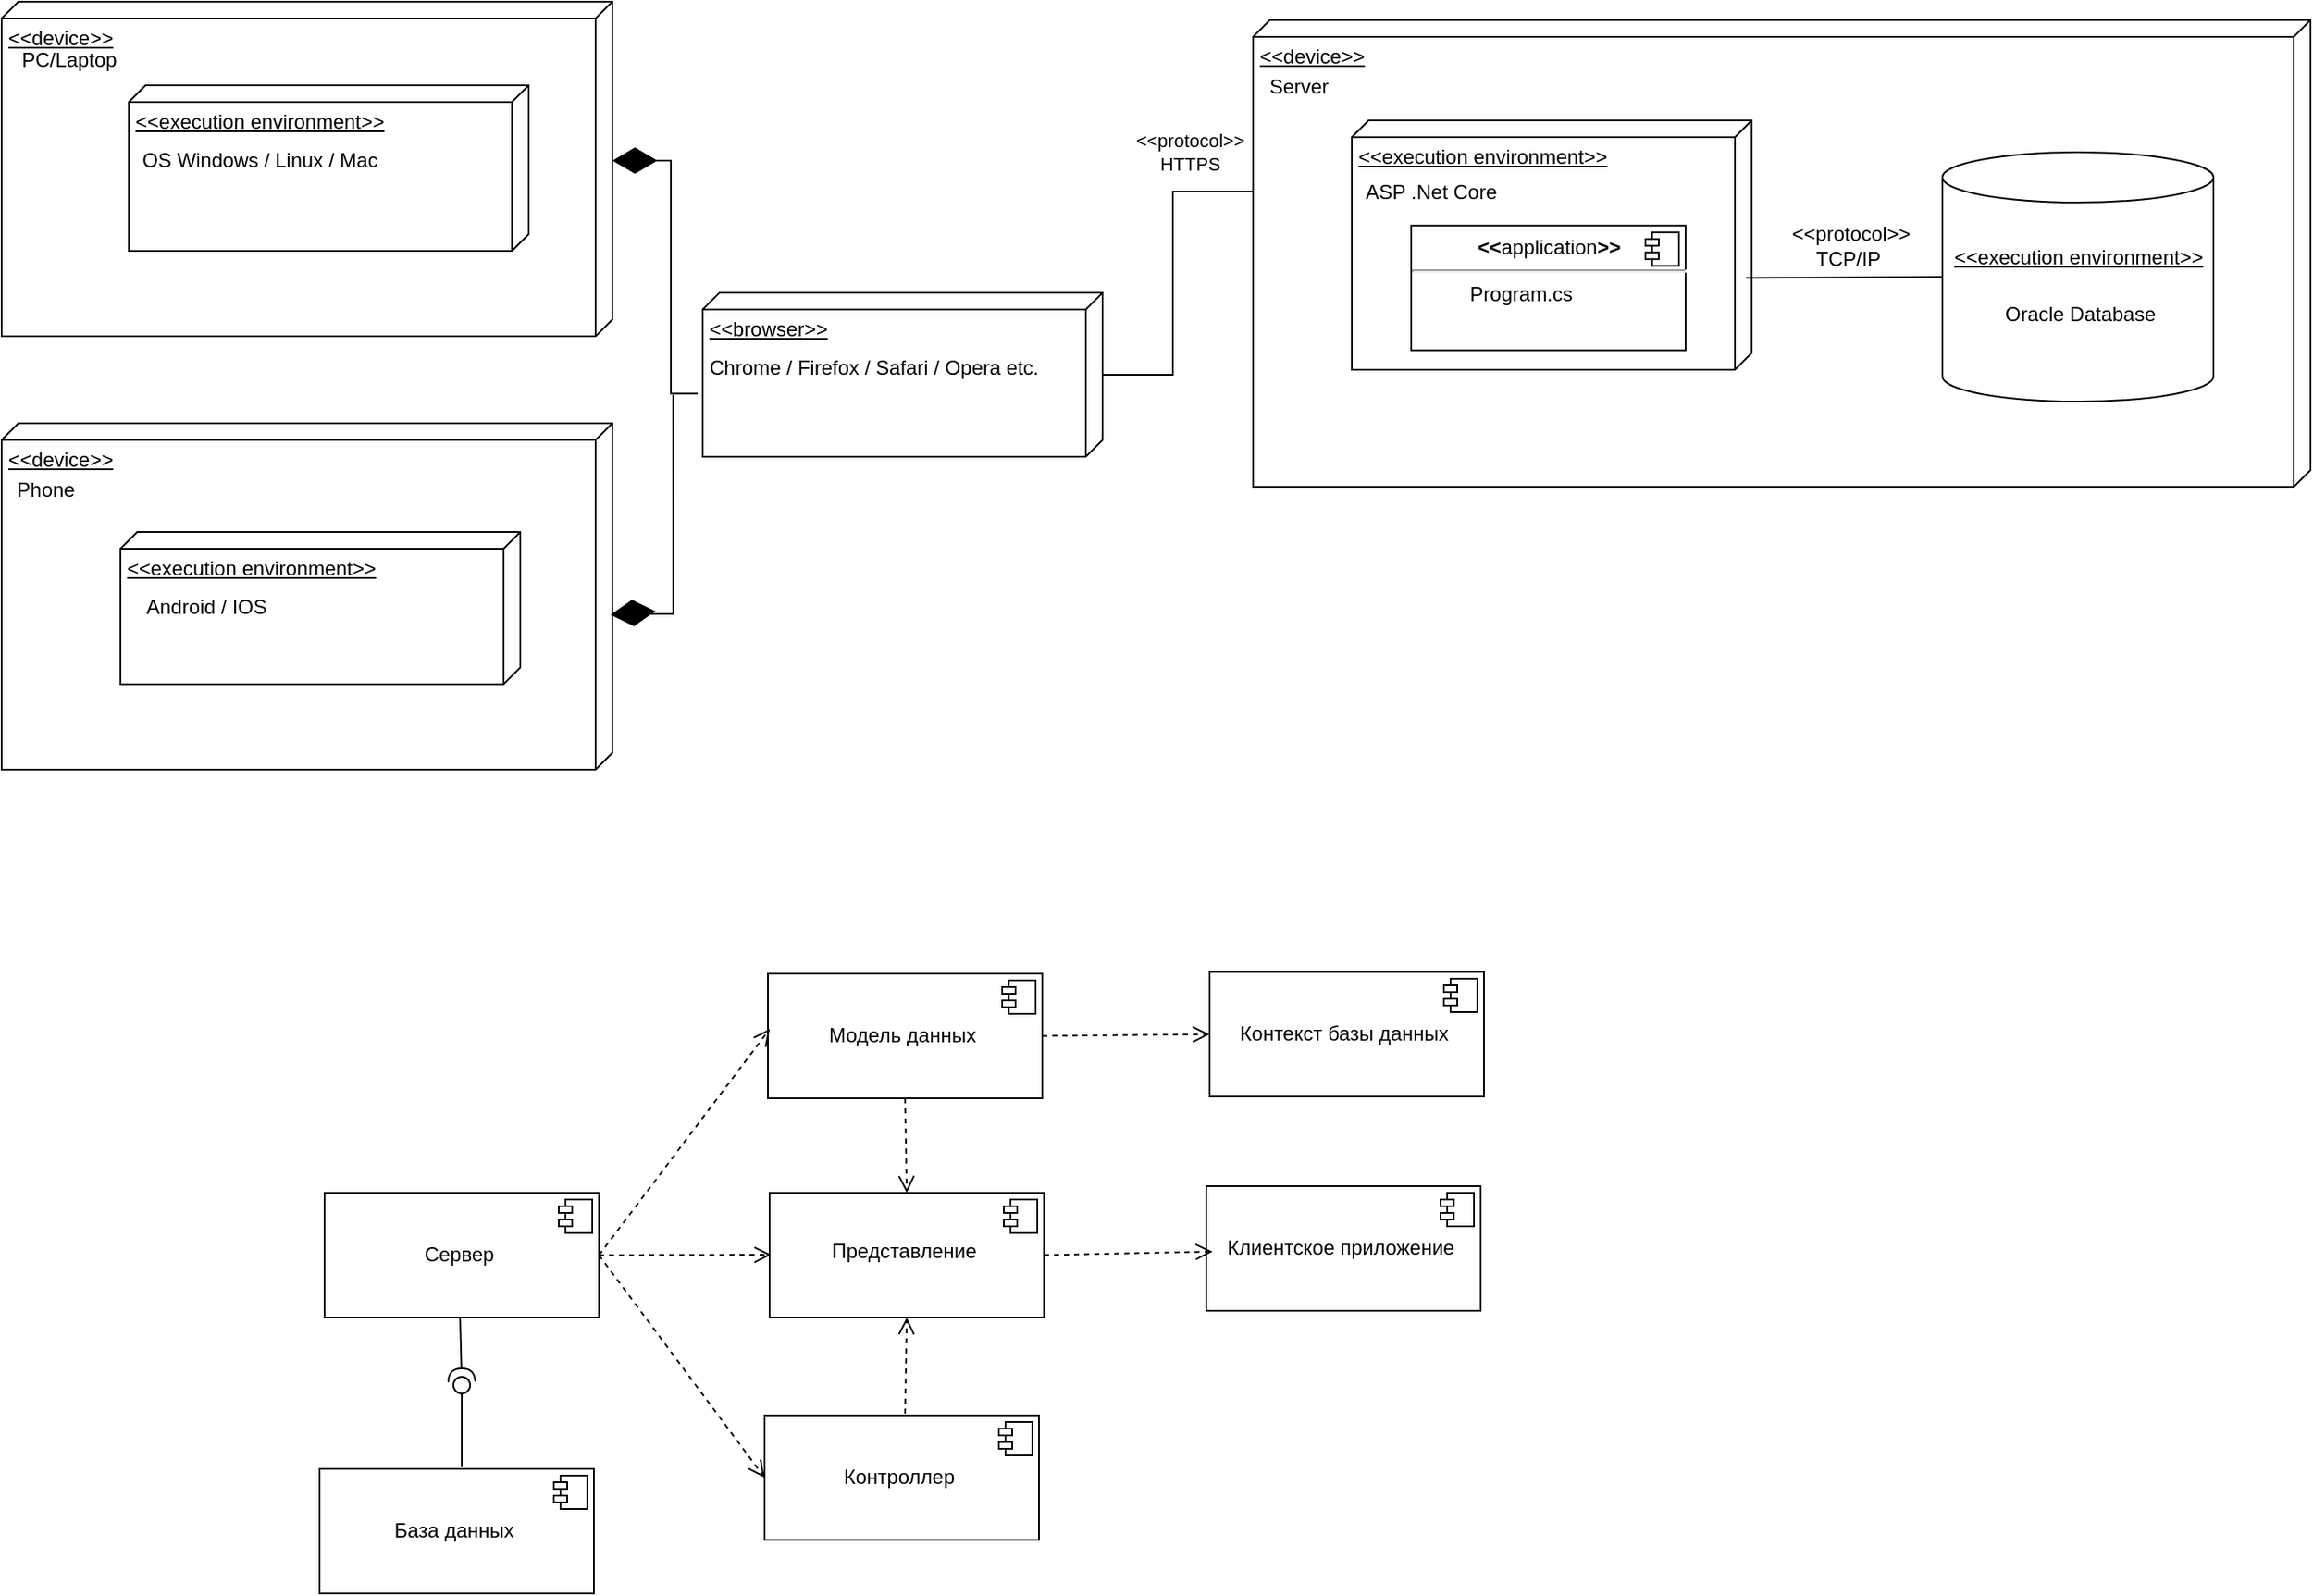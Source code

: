 <mxfile version="24.8.6">
  <diagram name="Страница — 1" id="dVgiQ49fBKz6795lK__i">
    <mxGraphModel dx="1315" dy="644" grid="1" gridSize="10" guides="1" tooltips="1" connect="1" arrows="1" fold="1" page="1" pageScale="1" pageWidth="1169" pageHeight="1654" math="0" shadow="0">
      <root>
        <mxCell id="0" />
        <mxCell id="1" parent="0" />
        <mxCell id="EBJ3sviEuoJzyuP2dHfK-31" value="" style="edgeStyle=orthogonalEdgeStyle;rounded=0;orthogonalLoop=1;jettySize=auto;html=1;endArrow=none;endFill=0;entryX=0;entryY=0;entryDx=102.5;entryDy=365;entryPerimeter=0;" edge="1" parent="1" source="EBJ3sviEuoJzyuP2dHfK-47" target="EBJ3sviEuoJzyuP2dHfK-33">
          <mxGeometry relative="1" as="geometry">
            <mxPoint x="1028" y="540" as="sourcePoint" />
            <mxPoint x="990" y="542" as="targetPoint" />
            <Array as="points">
              <mxPoint x="1010" y="763" />
              <mxPoint x="1010" y="653" />
            </Array>
          </mxGeometry>
        </mxCell>
        <mxCell id="EBJ3sviEuoJzyuP2dHfK-32" value="&lt;div&gt;&amp;lt;&amp;lt;protocol&amp;gt;&amp;gt;&lt;/div&gt;HTTPS" style="edgeLabel;html=1;align=center;verticalAlign=middle;resizable=0;points=[];" vertex="1" connectable="0" parent="EBJ3sviEuoJzyuP2dHfK-31">
          <mxGeometry x="-0.128" y="1" relative="1" as="geometry">
            <mxPoint x="-42" y="-23" as="offset" />
          </mxGeometry>
        </mxCell>
        <mxCell id="EBJ3sviEuoJzyuP2dHfK-33" value="&amp;lt;&amp;lt;device&amp;gt;&amp;gt;" style="verticalAlign=top;align=left;spacingTop=8;spacingLeft=2;spacingRight=12;shape=cube;size=10;direction=south;fontStyle=4;html=1;whiteSpace=wrap;" vertex="1" parent="1">
          <mxGeometry x="1058" y="551" width="632" height="279" as="geometry" />
        </mxCell>
        <mxCell id="EBJ3sviEuoJzyuP2dHfK-34" value="Server" style="text;html=1;align=center;verticalAlign=middle;resizable=0;points=[];autosize=1;strokeColor=none;fillColor=none;" vertex="1" parent="1">
          <mxGeometry x="1058" y="578" width="53" height="26" as="geometry" />
        </mxCell>
        <mxCell id="EBJ3sviEuoJzyuP2dHfK-35" value="&lt;div&gt;&amp;lt;&amp;lt;protocol&amp;gt;&amp;gt;&lt;/div&gt;TCP/IP&amp;nbsp;" style="text;html=1;align=center;verticalAlign=middle;resizable=0;points=[];autosize=1;strokeColor=none;fillColor=none;" vertex="1" parent="1">
          <mxGeometry x="1370" y="665.5" width="90" height="40" as="geometry" />
        </mxCell>
        <mxCell id="EBJ3sviEuoJzyuP2dHfK-36" value="" style="group" vertex="1" connectable="0" parent="1">
          <mxGeometry x="309" y="792" width="366" height="207" as="geometry" />
        </mxCell>
        <mxCell id="EBJ3sviEuoJzyuP2dHfK-37" value="&amp;lt;&amp;lt;device&amp;gt;&amp;gt;" style="verticalAlign=top;align=left;spacingTop=8;spacingLeft=2;spacingRight=12;shape=cube;size=10;direction=south;fontStyle=4;html=1;whiteSpace=wrap;" vertex="1" parent="EBJ3sviEuoJzyuP2dHfK-36">
          <mxGeometry x="1" width="365" height="207" as="geometry" />
        </mxCell>
        <mxCell id="EBJ3sviEuoJzyuP2dHfK-38" value="Phone" style="text;html=1;align=center;verticalAlign=middle;resizable=0;points=[];autosize=1;strokeColor=none;fillColor=none;" vertex="1" parent="EBJ3sviEuoJzyuP2dHfK-36">
          <mxGeometry y="27" width="53" height="26" as="geometry" />
        </mxCell>
        <mxCell id="EBJ3sviEuoJzyuP2dHfK-39" value="&amp;lt;&amp;lt;execution environment&amp;gt;&amp;gt;" style="verticalAlign=top;align=left;spacingTop=8;spacingLeft=2;spacingRight=12;shape=cube;size=10;direction=south;fontStyle=4;html=1;whiteSpace=wrap;" vertex="1" parent="EBJ3sviEuoJzyuP2dHfK-36">
          <mxGeometry x="72" y="65" width="239" height="91" as="geometry" />
        </mxCell>
        <mxCell id="EBJ3sviEuoJzyuP2dHfK-40" value="Android / IOS" style="text;html=1;align=center;verticalAlign=middle;resizable=0;points=[];autosize=1;strokeColor=none;fillColor=none;" vertex="1" parent="EBJ3sviEuoJzyuP2dHfK-36">
          <mxGeometry x="78" y="97" width="90" height="26" as="geometry" />
        </mxCell>
        <mxCell id="EBJ3sviEuoJzyuP2dHfK-41" value="" style="group" vertex="1" connectable="0" parent="1">
          <mxGeometry x="310" y="540" width="365" height="200" as="geometry" />
        </mxCell>
        <mxCell id="EBJ3sviEuoJzyuP2dHfK-42" value="&amp;lt;&amp;lt;device&amp;gt;&amp;gt;" style="verticalAlign=top;align=left;spacingTop=8;spacingLeft=2;spacingRight=12;shape=cube;size=10;direction=south;fontStyle=4;html=1;whiteSpace=wrap;" vertex="1" parent="EBJ3sviEuoJzyuP2dHfK-41">
          <mxGeometry width="365" height="200" as="geometry" />
        </mxCell>
        <mxCell id="EBJ3sviEuoJzyuP2dHfK-43" value="PC/Laptop" style="text;html=1;align=center;verticalAlign=middle;resizable=0;points=[];autosize=1;strokeColor=none;fillColor=none;" vertex="1" parent="EBJ3sviEuoJzyuP2dHfK-41">
          <mxGeometry y="20" width="80" height="30" as="geometry" />
        </mxCell>
        <mxCell id="EBJ3sviEuoJzyuP2dHfK-44" value="&amp;lt;&amp;lt;execution environment&amp;gt;&amp;gt;" style="verticalAlign=top;align=left;spacingTop=8;spacingLeft=2;spacingRight=12;shape=cube;size=10;direction=south;fontStyle=4;html=1;whiteSpace=wrap;" vertex="1" parent="EBJ3sviEuoJzyuP2dHfK-41">
          <mxGeometry x="76" y="50" width="239" height="99" as="geometry" />
        </mxCell>
        <mxCell id="EBJ3sviEuoJzyuP2dHfK-45" value="ОS Windows / Linux / Mac" style="text;html=1;align=center;verticalAlign=middle;resizable=0;points=[];autosize=1;strokeColor=none;fillColor=none;" vertex="1" parent="EBJ3sviEuoJzyuP2dHfK-41">
          <mxGeometry x="74" y="82" width="159" height="26" as="geometry" />
        </mxCell>
        <mxCell id="EBJ3sviEuoJzyuP2dHfK-46" value="" style="group" vertex="1" connectable="0" parent="1">
          <mxGeometry x="723" y="714" width="245" height="98" as="geometry" />
        </mxCell>
        <mxCell id="EBJ3sviEuoJzyuP2dHfK-47" value="&amp;lt;&amp;lt;browser&amp;gt;&amp;gt;" style="verticalAlign=top;align=left;spacingTop=8;spacingLeft=2;spacingRight=12;shape=cube;size=10;direction=south;fontStyle=4;html=1;whiteSpace=wrap;" vertex="1" parent="EBJ3sviEuoJzyuP2dHfK-46">
          <mxGeometry x="6" width="239" height="98" as="geometry" />
        </mxCell>
        <mxCell id="EBJ3sviEuoJzyuP2dHfK-48" value="Chrome / Firefox / Safari / Opera etc." style="text;html=1;align=center;verticalAlign=middle;resizable=0;points=[];autosize=1;strokeColor=none;fillColor=none;" vertex="1" parent="EBJ3sviEuoJzyuP2dHfK-46">
          <mxGeometry y="32" width="215" height="26" as="geometry" />
        </mxCell>
        <mxCell id="EBJ3sviEuoJzyuP2dHfK-49" value="" style="endArrow=diamondThin;endFill=1;endSize=24;html=1;rounded=0;entryX=0;entryY=0;entryDx=95;entryDy=0;entryPerimeter=0;exitX=0.014;exitY=1.087;exitDx=0;exitDy=0;exitPerimeter=0;edgeStyle=orthogonalEdgeStyle;" edge="1" parent="1" source="EBJ3sviEuoJzyuP2dHfK-48" target="EBJ3sviEuoJzyuP2dHfK-42">
          <mxGeometry width="160" relative="1" as="geometry">
            <mxPoint x="762" y="652.88" as="sourcePoint" />
            <mxPoint x="922" y="652.88" as="targetPoint" />
            <Array as="points">
              <mxPoint x="710" y="774" />
              <mxPoint x="710" y="635" />
            </Array>
          </mxGeometry>
        </mxCell>
        <mxCell id="EBJ3sviEuoJzyuP2dHfK-50" value="" style="endArrow=diamondThin;endFill=1;endSize=24;html=1;rounded=0;edgeStyle=orthogonalEdgeStyle;entryX=0.553;entryY=0.003;entryDx=0;entryDy=0;entryPerimeter=0;" edge="1" parent="1" target="EBJ3sviEuoJzyuP2dHfK-37">
          <mxGeometry width="160" relative="1" as="geometry">
            <mxPoint x="711.36" y="775" as="sourcePoint" />
            <mxPoint x="680" y="880" as="targetPoint" />
            <Array as="points">
              <mxPoint x="711" y="906" />
              <mxPoint x="680" y="906" />
            </Array>
          </mxGeometry>
        </mxCell>
        <mxCell id="EBJ3sviEuoJzyuP2dHfK-51" value="" style="group" vertex="1" connectable="0" parent="1">
          <mxGeometry x="1117" y="611" width="239" height="149" as="geometry" />
        </mxCell>
        <mxCell id="EBJ3sviEuoJzyuP2dHfK-52" value="&amp;lt;&amp;lt;execution environment&amp;gt;&amp;gt;" style="verticalAlign=top;align=left;spacingTop=8;spacingLeft=2;spacingRight=12;shape=cube;size=10;direction=south;fontStyle=4;html=1;whiteSpace=wrap;" vertex="1" parent="EBJ3sviEuoJzyuP2dHfK-51">
          <mxGeometry width="239" height="149" as="geometry" />
        </mxCell>
        <mxCell id="EBJ3sviEuoJzyuP2dHfK-53" value="ASP .Net Core" style="text;html=1;align=center;verticalAlign=middle;resizable=0;points=[];autosize=1;strokeColor=none;fillColor=none;" vertex="1" parent="EBJ3sviEuoJzyuP2dHfK-51">
          <mxGeometry x="-1" y="29.841" width="96" height="26" as="geometry" />
        </mxCell>
        <mxCell id="EBJ3sviEuoJzyuP2dHfK-54" value="" style="shape=cylinder3;whiteSpace=wrap;html=1;boundedLbl=1;backgroundOutline=1;size=15;" vertex="1" parent="1">
          <mxGeometry x="1470" y="630" width="162" height="149" as="geometry" />
        </mxCell>
        <mxCell id="EBJ3sviEuoJzyuP2dHfK-55" value="&amp;lt;&amp;lt;execution environment&amp;gt;&amp;gt;" style="text;html=1;align=center;verticalAlign=middle;resizable=0;points=[];autosize=1;strokeColor=none;fillColor=none;fontStyle=4" vertex="1" parent="1">
          <mxGeometry x="1467.5" y="679.5" width="167" height="26" as="geometry" />
        </mxCell>
        <mxCell id="EBJ3sviEuoJzyuP2dHfK-56" value="" style="endArrow=none;html=1;rounded=0;entryX=0.632;entryY=0.014;entryDx=0;entryDy=0;entryPerimeter=0;exitX=0;exitY=0.5;exitDx=0;exitDy=0;exitPerimeter=0;" edge="1" parent="1" source="EBJ3sviEuoJzyuP2dHfK-54" target="EBJ3sviEuoJzyuP2dHfK-52">
          <mxGeometry width="50" height="50" relative="1" as="geometry">
            <mxPoint x="1217" y="813" as="sourcePoint" />
            <mxPoint x="1267" y="763" as="targetPoint" />
          </mxGeometry>
        </mxCell>
        <mxCell id="EBJ3sviEuoJzyuP2dHfK-57" value="&lt;p style=&quot;margin:0px;margin-top:6px;text-align:center;&quot;&gt;&lt;b&gt;&amp;lt;&amp;lt;&lt;/b&gt;application&lt;b&gt;&amp;gt;&amp;gt;&lt;/b&gt;&lt;/p&gt;&lt;hr&gt;&lt;p style=&quot;margin:0px;margin-left:8px;&quot;&gt;&lt;span style=&quot;white-space: pre;&quot;&gt;&#x9;&lt;/span&gt;Program.cs&lt;/p&gt;" style="align=left;overflow=fill;html=1;dropTarget=0;whiteSpace=wrap;" vertex="1" parent="1">
          <mxGeometry x="1152.5" y="673.857" width="164" height="74.5" as="geometry" />
        </mxCell>
        <mxCell id="EBJ3sviEuoJzyuP2dHfK-58" value="" style="shape=component;jettyWidth=8;jettyHeight=4;" vertex="1" parent="EBJ3sviEuoJzyuP2dHfK-57">
          <mxGeometry x="1" width="20" height="20" relative="1" as="geometry">
            <mxPoint x="-24" y="4" as="offset" />
          </mxGeometry>
        </mxCell>
        <mxCell id="EBJ3sviEuoJzyuP2dHfK-59" value="Oracle Database" style="text;html=1;align=center;verticalAlign=middle;resizable=0;points=[];autosize=1;strokeColor=none;fillColor=none;" vertex="1" parent="1">
          <mxGeometry x="1496.5" y="712" width="110" height="30" as="geometry" />
        </mxCell>
        <mxCell id="EBJ3sviEuoJzyuP2dHfK-63" value="" style="group" vertex="1" connectable="0" parent="1">
          <mxGeometry x="1032" y="1119.997" width="164" height="74.5" as="geometry" />
        </mxCell>
        <mxCell id="EBJ3sviEuoJzyuP2dHfK-64" value="&lt;p style=&quot;margin:0px;margin-top:6px;text-align:center;&quot;&gt;&lt;br&gt;&lt;/p&gt;" style="align=left;overflow=fill;html=1;dropTarget=0;whiteSpace=wrap;" vertex="1" parent="EBJ3sviEuoJzyuP2dHfK-63">
          <mxGeometry width="164" height="74.5" as="geometry" />
        </mxCell>
        <mxCell id="EBJ3sviEuoJzyuP2dHfK-65" value="" style="shape=component;jettyWidth=8;jettyHeight=4;" vertex="1" parent="EBJ3sviEuoJzyuP2dHfK-64">
          <mxGeometry x="1" width="20" height="20" relative="1" as="geometry">
            <mxPoint x="-24" y="4" as="offset" />
          </mxGeometry>
        </mxCell>
        <mxCell id="EBJ3sviEuoJzyuP2dHfK-66" value="Контекст базы данных" style="text;html=1;align=center;verticalAlign=middle;resizable=0;points=[];autosize=1;strokeColor=none;fillColor=none;" vertex="1" parent="EBJ3sviEuoJzyuP2dHfK-63">
          <mxGeometry x="8" y="24.253" width="143" height="26" as="geometry" />
        </mxCell>
        <mxCell id="EBJ3sviEuoJzyuP2dHfK-67" value="" style="group" vertex="1" connectable="0" parent="1">
          <mxGeometry x="500" y="1416.997" width="164" height="74.5" as="geometry" />
        </mxCell>
        <mxCell id="EBJ3sviEuoJzyuP2dHfK-68" value="&lt;p style=&quot;margin:0px;margin-top:6px;text-align:center;&quot;&gt;&lt;br&gt;&lt;/p&gt;" style="align=left;overflow=fill;html=1;dropTarget=0;whiteSpace=wrap;" vertex="1" parent="EBJ3sviEuoJzyuP2dHfK-67">
          <mxGeometry width="164" height="74.5" as="geometry" />
        </mxCell>
        <mxCell id="EBJ3sviEuoJzyuP2dHfK-69" value="" style="shape=component;jettyWidth=8;jettyHeight=4;" vertex="1" parent="EBJ3sviEuoJzyuP2dHfK-68">
          <mxGeometry x="1" width="20" height="20" relative="1" as="geometry">
            <mxPoint x="-24" y="4" as="offset" />
          </mxGeometry>
        </mxCell>
        <mxCell id="EBJ3sviEuoJzyuP2dHfK-70" value="База данных" style="text;html=1;align=center;verticalAlign=middle;resizable=0;points=[];autosize=1;strokeColor=none;fillColor=none;" vertex="1" parent="EBJ3sviEuoJzyuP2dHfK-67">
          <mxGeometry x="35" y="24.253" width="89" height="26" as="geometry" />
        </mxCell>
        <mxCell id="EBJ3sviEuoJzyuP2dHfK-75" value="" style="group" vertex="1" connectable="0" parent="1">
          <mxGeometry x="766" y="1384.997" width="164" height="74.5" as="geometry" />
        </mxCell>
        <mxCell id="EBJ3sviEuoJzyuP2dHfK-76" value="&lt;p style=&quot;margin:0px;margin-top:6px;text-align:center;&quot;&gt;&lt;br&gt;&lt;/p&gt;" style="align=left;overflow=fill;html=1;dropTarget=0;whiteSpace=wrap;" vertex="1" parent="EBJ3sviEuoJzyuP2dHfK-75">
          <mxGeometry width="164" height="74.5" as="geometry" />
        </mxCell>
        <mxCell id="EBJ3sviEuoJzyuP2dHfK-77" value="" style="shape=component;jettyWidth=8;jettyHeight=4;" vertex="1" parent="EBJ3sviEuoJzyuP2dHfK-76">
          <mxGeometry x="1" width="20" height="20" relative="1" as="geometry">
            <mxPoint x="-24" y="4" as="offset" />
          </mxGeometry>
        </mxCell>
        <mxCell id="EBJ3sviEuoJzyuP2dHfK-78" value="Контроллер" style="text;html=1;align=center;verticalAlign=middle;resizable=0;points=[];autosize=1;strokeColor=none;fillColor=none;" vertex="1" parent="EBJ3sviEuoJzyuP2dHfK-75">
          <mxGeometry x="38" y="24.253" width="84" height="26" as="geometry" />
        </mxCell>
        <mxCell id="EBJ3sviEuoJzyuP2dHfK-79" value="" style="group" vertex="1" connectable="0" parent="1">
          <mxGeometry x="503" y="1251.997" width="164" height="74.5" as="geometry" />
        </mxCell>
        <mxCell id="EBJ3sviEuoJzyuP2dHfK-80" value="&lt;p style=&quot;margin:0px;margin-top:6px;text-align:center;&quot;&gt;&lt;br&gt;&lt;/p&gt;" style="align=left;overflow=fill;html=1;dropTarget=0;whiteSpace=wrap;" vertex="1" parent="EBJ3sviEuoJzyuP2dHfK-79">
          <mxGeometry width="164" height="74.5" as="geometry" />
        </mxCell>
        <mxCell id="EBJ3sviEuoJzyuP2dHfK-81" value="" style="shape=component;jettyWidth=8;jettyHeight=4;" vertex="1" parent="EBJ3sviEuoJzyuP2dHfK-80">
          <mxGeometry x="1" width="20" height="20" relative="1" as="geometry">
            <mxPoint x="-24" y="4" as="offset" />
          </mxGeometry>
        </mxCell>
        <mxCell id="EBJ3sviEuoJzyuP2dHfK-82" value="Сервер" style="text;html=1;align=center;verticalAlign=middle;resizable=0;points=[];autosize=1;strokeColor=none;fillColor=none;" vertex="1" parent="EBJ3sviEuoJzyuP2dHfK-79">
          <mxGeometry x="50" y="24.253" width="60" height="26" as="geometry" />
        </mxCell>
        <mxCell id="EBJ3sviEuoJzyuP2dHfK-83" value="" style="group" vertex="1" connectable="0" parent="1">
          <mxGeometry x="1030" y="1247.997" width="164" height="74.5" as="geometry" />
        </mxCell>
        <mxCell id="EBJ3sviEuoJzyuP2dHfK-84" value="&lt;p style=&quot;margin:0px;margin-top:6px;text-align:center;&quot;&gt;&lt;br&gt;&lt;/p&gt;" style="align=left;overflow=fill;html=1;dropTarget=0;whiteSpace=wrap;" vertex="1" parent="EBJ3sviEuoJzyuP2dHfK-83">
          <mxGeometry width="164" height="74.5" as="geometry" />
        </mxCell>
        <mxCell id="EBJ3sviEuoJzyuP2dHfK-85" value="" style="shape=component;jettyWidth=8;jettyHeight=4;" vertex="1" parent="EBJ3sviEuoJzyuP2dHfK-84">
          <mxGeometry x="1" width="20" height="20" relative="1" as="geometry">
            <mxPoint x="-24" y="4" as="offset" />
          </mxGeometry>
        </mxCell>
        <mxCell id="EBJ3sviEuoJzyuP2dHfK-86" value="Клиентское приложение" style="text;html=1;align=center;verticalAlign=middle;resizable=0;points=[];autosize=1;strokeColor=none;fillColor=none;" vertex="1" parent="EBJ3sviEuoJzyuP2dHfK-83">
          <mxGeometry x="3" y="24.253" width="154" height="26" as="geometry" />
        </mxCell>
        <mxCell id="EBJ3sviEuoJzyuP2dHfK-87" value="" style="group" vertex="1" connectable="0" parent="1">
          <mxGeometry x="769" y="1248.997" width="164" height="74.5" as="geometry" />
        </mxCell>
        <mxCell id="EBJ3sviEuoJzyuP2dHfK-88" value="&lt;p style=&quot;margin:0px;margin-top:6px;text-align:center;&quot;&gt;&lt;br&gt;&lt;/p&gt;" style="align=left;overflow=fill;html=1;dropTarget=0;whiteSpace=wrap;" vertex="1" parent="EBJ3sviEuoJzyuP2dHfK-87">
          <mxGeometry y="3" width="164" height="74.5" as="geometry" />
        </mxCell>
        <mxCell id="EBJ3sviEuoJzyuP2dHfK-89" value="" style="shape=component;jettyWidth=8;jettyHeight=4;" vertex="1" parent="EBJ3sviEuoJzyuP2dHfK-88">
          <mxGeometry x="1" width="20" height="20" relative="1" as="geometry">
            <mxPoint x="-24" y="4" as="offset" />
          </mxGeometry>
        </mxCell>
        <mxCell id="EBJ3sviEuoJzyuP2dHfK-90" value="Представление" style="text;html=1;align=center;verticalAlign=middle;resizable=0;points=[];autosize=1;strokeColor=none;fillColor=none;" vertex="1" parent="EBJ3sviEuoJzyuP2dHfK-87">
          <mxGeometry x="27" y="25.253" width="105" height="26" as="geometry" />
        </mxCell>
        <mxCell id="EBJ3sviEuoJzyuP2dHfK-91" value="" style="group" vertex="1" connectable="0" parent="1">
          <mxGeometry x="768" y="1120.997" width="164" height="74.5" as="geometry" />
        </mxCell>
        <mxCell id="EBJ3sviEuoJzyuP2dHfK-92" value="&lt;p style=&quot;margin:0px;margin-top:6px;text-align:center;&quot;&gt;&lt;br&gt;&lt;/p&gt;" style="align=left;overflow=fill;html=1;dropTarget=0;whiteSpace=wrap;" vertex="1" parent="EBJ3sviEuoJzyuP2dHfK-91">
          <mxGeometry width="164" height="74.5" as="geometry" />
        </mxCell>
        <mxCell id="EBJ3sviEuoJzyuP2dHfK-93" value="" style="shape=component;jettyWidth=8;jettyHeight=4;" vertex="1" parent="EBJ3sviEuoJzyuP2dHfK-92">
          <mxGeometry x="1" width="20" height="20" relative="1" as="geometry">
            <mxPoint x="-24" y="4" as="offset" />
          </mxGeometry>
        </mxCell>
        <mxCell id="EBJ3sviEuoJzyuP2dHfK-94" value="Модель данных" style="text;html=1;align=center;verticalAlign=middle;resizable=0;points=[];autosize=1;strokeColor=none;fillColor=none;" vertex="1" parent="EBJ3sviEuoJzyuP2dHfK-91">
          <mxGeometry x="27" y="24.253" width="106" height="26" as="geometry" />
        </mxCell>
        <mxCell id="EBJ3sviEuoJzyuP2dHfK-96" value="" style="html=1;verticalAlign=bottom;endArrow=open;dashed=1;endSize=8;curved=0;rounded=0;entryX=0;entryY=0.5;entryDx=0;entryDy=0;exitX=1;exitY=0.5;exitDx=0;exitDy=0;" edge="1" parent="1" source="EBJ3sviEuoJzyuP2dHfK-92" target="EBJ3sviEuoJzyuP2dHfK-64">
          <mxGeometry relative="1" as="geometry">
            <mxPoint x="933" y="1164" as="sourcePoint" />
            <mxPoint x="1030" y="1164" as="targetPoint" />
          </mxGeometry>
        </mxCell>
        <mxCell id="EBJ3sviEuoJzyuP2dHfK-97" value="" style="html=1;verticalAlign=bottom;endArrow=open;dashed=1;endSize=8;curved=0;rounded=0;exitX=1;exitY=0.5;exitDx=0;exitDy=0;" edge="1" parent="1" source="EBJ3sviEuoJzyuP2dHfK-80">
          <mxGeometry relative="1" as="geometry">
            <mxPoint x="679" y="1289.72" as="sourcePoint" />
            <mxPoint x="770" y="1289" as="targetPoint" />
          </mxGeometry>
        </mxCell>
        <mxCell id="EBJ3sviEuoJzyuP2dHfK-98" value="" style="html=1;verticalAlign=bottom;endArrow=open;dashed=1;endSize=8;curved=0;rounded=0;exitX=1;exitY=0.5;exitDx=0;exitDy=0;entryX=0;entryY=0.5;entryDx=0;entryDy=0;" edge="1" parent="1" source="EBJ3sviEuoJzyuP2dHfK-80" target="EBJ3sviEuoJzyuP2dHfK-76">
          <mxGeometry relative="1" as="geometry">
            <mxPoint x="677" y="1299" as="sourcePoint" />
            <mxPoint x="780" y="1299" as="targetPoint" />
          </mxGeometry>
        </mxCell>
        <mxCell id="EBJ3sviEuoJzyuP2dHfK-99" value="" style="html=1;verticalAlign=bottom;endArrow=open;dashed=1;endSize=8;curved=0;rounded=0;exitX=1;exitY=0.5;exitDx=0;exitDy=0;entryX=0.007;entryY=0.443;entryDx=0;entryDy=0;entryPerimeter=0;" edge="1" parent="1" source="EBJ3sviEuoJzyuP2dHfK-80" target="EBJ3sviEuoJzyuP2dHfK-92">
          <mxGeometry relative="1" as="geometry">
            <mxPoint x="677" y="1299" as="sourcePoint" />
            <mxPoint x="776" y="1432" as="targetPoint" />
          </mxGeometry>
        </mxCell>
        <mxCell id="EBJ3sviEuoJzyuP2dHfK-100" value="" style="rounded=0;orthogonalLoop=1;jettySize=auto;html=1;endArrow=halfCircle;endFill=0;endSize=6;strokeWidth=1;sketch=0;exitX=0.5;exitY=1;exitDx=0;exitDy=0;" edge="1" parent="1">
          <mxGeometry relative="1" as="geometry">
            <mxPoint x="584" y="1326.497" as="sourcePoint" />
            <mxPoint x="585" y="1365" as="targetPoint" />
          </mxGeometry>
        </mxCell>
        <mxCell id="EBJ3sviEuoJzyuP2dHfK-101" value="" style="rounded=0;orthogonalLoop=1;jettySize=auto;html=1;endArrow=oval;endFill=0;sketch=0;sourcePerimeterSpacing=0;targetPerimeterSpacing=0;endSize=10;" edge="1" parent="1">
          <mxGeometry relative="1" as="geometry">
            <mxPoint x="585" y="1416" as="sourcePoint" />
            <mxPoint x="585" y="1367" as="targetPoint" />
          </mxGeometry>
        </mxCell>
        <mxCell id="EBJ3sviEuoJzyuP2dHfK-102" value="" style="ellipse;whiteSpace=wrap;html=1;align=center;aspect=fixed;fillColor=none;strokeColor=none;resizable=0;perimeter=centerPerimeter;rotatable=0;allowArrows=0;points=[];outlineConnect=1;" vertex="1" parent="1">
          <mxGeometry x="930" y="1309" width="10" height="10" as="geometry" />
        </mxCell>
        <mxCell id="EBJ3sviEuoJzyuP2dHfK-103" value="" style="html=1;verticalAlign=bottom;endArrow=open;dashed=1;endSize=8;curved=0;rounded=0;entryX=0.005;entryY=0.573;entryDx=0;entryDy=0;exitX=1;exitY=0.5;exitDx=0;exitDy=0;entryPerimeter=0;" edge="1" parent="1" source="EBJ3sviEuoJzyuP2dHfK-88" target="EBJ3sviEuoJzyuP2dHfK-86">
          <mxGeometry relative="1" as="geometry">
            <mxPoint x="932" y="1289" as="sourcePoint" />
            <mxPoint x="988" y="1288.89" as="targetPoint" />
          </mxGeometry>
        </mxCell>
        <mxCell id="EBJ3sviEuoJzyuP2dHfK-104" value="" style="html=1;verticalAlign=bottom;endArrow=open;dashed=1;endSize=8;curved=0;rounded=0;entryX=0.5;entryY=1;entryDx=0;entryDy=0;" edge="1" parent="1" target="EBJ3sviEuoJzyuP2dHfK-88">
          <mxGeometry relative="1" as="geometry">
            <mxPoint x="850" y="1384" as="sourcePoint" />
            <mxPoint x="1042" y="1167" as="targetPoint" />
          </mxGeometry>
        </mxCell>
        <mxCell id="EBJ3sviEuoJzyuP2dHfK-105" value="" style="html=1;verticalAlign=bottom;endArrow=open;dashed=1;endSize=8;curved=0;rounded=0;entryX=0.5;entryY=0;entryDx=0;entryDy=0;exitX=0.5;exitY=1;exitDx=0;exitDy=0;" edge="1" parent="1" source="EBJ3sviEuoJzyuP2dHfK-92" target="EBJ3sviEuoJzyuP2dHfK-88">
          <mxGeometry relative="1" as="geometry">
            <mxPoint x="860" y="1394" as="sourcePoint" />
            <mxPoint x="861" y="1336" as="targetPoint" />
          </mxGeometry>
        </mxCell>
      </root>
    </mxGraphModel>
  </diagram>
</mxfile>
